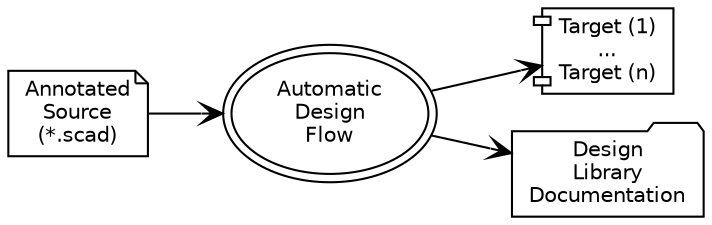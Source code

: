 digraph example {
  rankdir="LR";
  node [fontname=Helvetica fontsize=10];
  edge [arrowhead=vee];
  a  [shape=note label="Annotated\nSource\n(*.scad)" URL="\ref vehicle.scad"];
  b  [shape=oval peripheries=2 label="Automatic\nDesign\nFlow" URL="\ref design_flow"];
  c  [shape=component label="Target (1)\n...\nTarget (n)" URL="../../../examples/build/html/vehicle_test_car_17.stl"];
  d  [shape=folder label="Design\nLibrary\nDocumentation" URL="../../../examples/build/html/index.html"];
  a->b; b->{c d};
}
